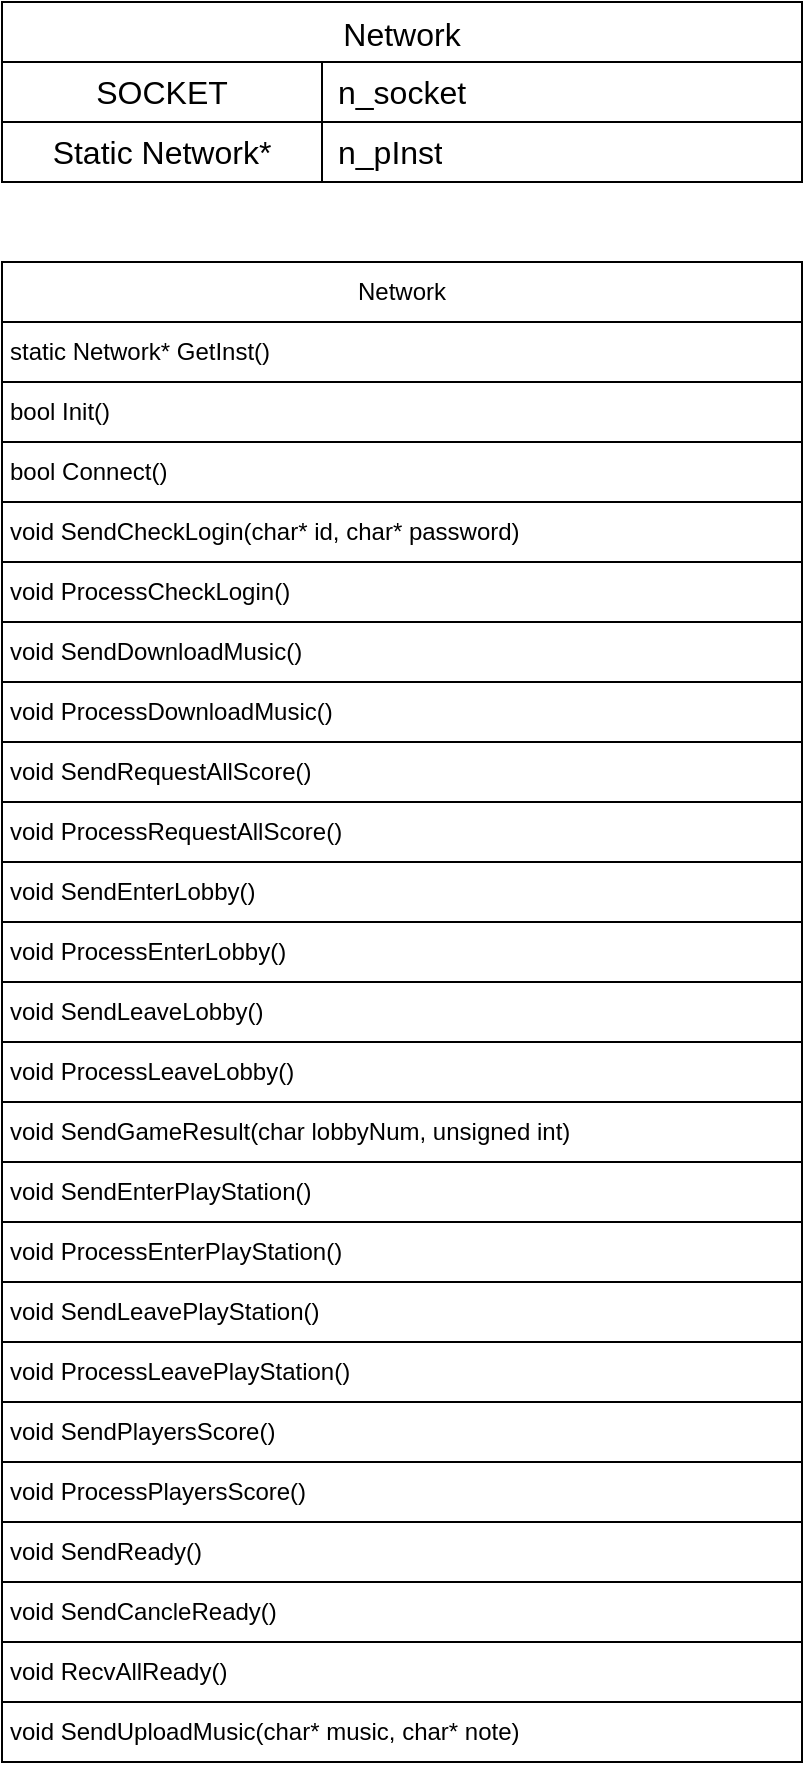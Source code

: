 <mxfile version="24.8.2">
  <diagram id="fXpOYurIsyCUUCbr5uQu" name="페이지-1">
    <mxGraphModel dx="1674" dy="796" grid="1" gridSize="10" guides="1" tooltips="1" connect="1" arrows="1" fold="1" page="1" pageScale="1" pageWidth="827" pageHeight="1169" math="0" shadow="0">
      <root>
        <mxCell id="0" />
        <mxCell id="1" parent="0" />
        <mxCell id="1D478wwCFwu-YG0-a-V3-2" value="Network" style="swimlane;fontStyle=0;childLayout=stackLayout;horizontal=1;startSize=30;horizontalStack=0;resizeParent=1;resizeParentMax=0;resizeLast=0;collapsible=1;marginBottom=0;whiteSpace=wrap;html=1;" parent="1" vertex="1">
          <mxGeometry x="340" y="340" width="400" height="750" as="geometry" />
        </mxCell>
        <mxCell id="1D478wwCFwu-YG0-a-V3-3" value="static Network* GetInst()" style="text;strokeColor=default;fillColor=none;align=left;verticalAlign=middle;spacingLeft=4;spacingRight=0;overflow=hidden;points=[[0,0.5],[1,0.5]];portConstraint=eastwest;rotatable=0;whiteSpace=wrap;html=1;spacing=0;" parent="1D478wwCFwu-YG0-a-V3-2" vertex="1">
          <mxGeometry y="30" width="400" height="30" as="geometry" />
        </mxCell>
        <mxCell id="1D478wwCFwu-YG0-a-V3-4" value="bool Init()" style="text;strokeColor=default;fillColor=none;align=left;verticalAlign=middle;spacingLeft=4;spacingRight=0;overflow=hidden;points=[[0,0.5],[1,0.5]];portConstraint=eastwest;rotatable=0;whiteSpace=wrap;html=1;spacing=0;" parent="1D478wwCFwu-YG0-a-V3-2" vertex="1">
          <mxGeometry y="60" width="400" height="30" as="geometry" />
        </mxCell>
        <mxCell id="1D478wwCFwu-YG0-a-V3-16" value="bool Connect()" style="text;strokeColor=default;fillColor=none;align=left;verticalAlign=middle;spacingLeft=4;spacingRight=0;overflow=hidden;points=[[0,0.5],[1,0.5]];portConstraint=eastwest;rotatable=0;whiteSpace=wrap;html=1;spacing=0;" parent="1D478wwCFwu-YG0-a-V3-2" vertex="1">
          <mxGeometry y="90" width="400" height="30" as="geometry" />
        </mxCell>
        <mxCell id="f3LzhLtTWlSKDmhymVsS-1" value="void SendCheckLogin(char* id, char* password)&amp;nbsp;" style="text;strokeColor=default;fillColor=none;align=left;verticalAlign=middle;spacingLeft=4;spacingRight=0;overflow=hidden;points=[[0,0.5],[1,0.5]];portConstraint=eastwest;rotatable=0;whiteSpace=wrap;html=1;spacing=0;" vertex="1" parent="1D478wwCFwu-YG0-a-V3-2">
          <mxGeometry y="120" width="400" height="30" as="geometry" />
        </mxCell>
        <mxCell id="f3LzhLtTWlSKDmhymVsS-2" value="void ProcessCheckLogin()" style="text;strokeColor=default;fillColor=none;align=left;verticalAlign=middle;spacingLeft=4;spacingRight=0;overflow=hidden;points=[[0,0.5],[1,0.5]];portConstraint=eastwest;rotatable=0;whiteSpace=wrap;html=1;spacing=0;" vertex="1" parent="1D478wwCFwu-YG0-a-V3-2">
          <mxGeometry y="150" width="400" height="30" as="geometry" />
        </mxCell>
        <mxCell id="f3LzhLtTWlSKDmhymVsS-3" value="void SendDownloadMusic()" style="text;strokeColor=default;fillColor=none;align=left;verticalAlign=middle;spacingLeft=4;spacingRight=0;overflow=hidden;points=[[0,0.5],[1,0.5]];portConstraint=eastwest;rotatable=0;whiteSpace=wrap;html=1;spacing=0;" vertex="1" parent="1D478wwCFwu-YG0-a-V3-2">
          <mxGeometry y="180" width="400" height="30" as="geometry" />
        </mxCell>
        <mxCell id="f3LzhLtTWlSKDmhymVsS-4" value="void ProcessDownloadMusic()&amp;nbsp;" style="text;strokeColor=default;fillColor=none;align=left;verticalAlign=middle;spacingLeft=4;spacingRight=0;overflow=hidden;points=[[0,0.5],[1,0.5]];portConstraint=eastwest;rotatable=0;whiteSpace=wrap;html=1;spacing=0;" vertex="1" parent="1D478wwCFwu-YG0-a-V3-2">
          <mxGeometry y="210" width="400" height="30" as="geometry" />
        </mxCell>
        <mxCell id="f3LzhLtTWlSKDmhymVsS-5" value="void SendRequestAllScore()&amp;nbsp;" style="text;strokeColor=default;fillColor=none;align=left;verticalAlign=middle;spacingLeft=4;spacingRight=0;overflow=hidden;points=[[0,0.5],[1,0.5]];portConstraint=eastwest;rotatable=0;whiteSpace=wrap;html=1;spacing=0;" vertex="1" parent="1D478wwCFwu-YG0-a-V3-2">
          <mxGeometry y="240" width="400" height="30" as="geometry" />
        </mxCell>
        <mxCell id="f3LzhLtTWlSKDmhymVsS-6" value="void ProcessRequestAllScore()&amp;nbsp;" style="text;strokeColor=default;fillColor=none;align=left;verticalAlign=middle;spacingLeft=4;spacingRight=0;overflow=hidden;points=[[0,0.5],[1,0.5]];portConstraint=eastwest;rotatable=0;whiteSpace=wrap;html=1;spacing=0;" vertex="1" parent="1D478wwCFwu-YG0-a-V3-2">
          <mxGeometry y="270" width="400" height="30" as="geometry" />
        </mxCell>
        <mxCell id="1D478wwCFwu-YG0-a-V3-17" value="void SendEnterLobby()" style="text;strokeColor=default;fillColor=none;align=left;verticalAlign=middle;spacingLeft=4;spacingRight=0;overflow=hidden;points=[[0,0.5],[1,0.5]];portConstraint=eastwest;rotatable=0;whiteSpace=wrap;html=1;spacing=0;" parent="1D478wwCFwu-YG0-a-V3-2" vertex="1">
          <mxGeometry y="300" width="400" height="30" as="geometry" />
        </mxCell>
        <mxCell id="f3LzhLtTWlSKDmhymVsS-7" value="void ProcessEnterLobby()" style="text;strokeColor=default;fillColor=none;align=left;verticalAlign=middle;spacingLeft=4;spacingRight=0;overflow=hidden;points=[[0,0.5],[1,0.5]];portConstraint=eastwest;rotatable=0;whiteSpace=wrap;html=1;spacing=0;" vertex="1" parent="1D478wwCFwu-YG0-a-V3-2">
          <mxGeometry y="330" width="400" height="30" as="geometry" />
        </mxCell>
        <mxCell id="f3LzhLtTWlSKDmhymVsS-8" value="void SendLeaveLobby()&amp;nbsp;" style="text;strokeColor=default;fillColor=none;align=left;verticalAlign=middle;spacingLeft=4;spacingRight=0;overflow=hidden;points=[[0,0.5],[1,0.5]];portConstraint=eastwest;rotatable=0;whiteSpace=wrap;html=1;spacing=0;" vertex="1" parent="1D478wwCFwu-YG0-a-V3-2">
          <mxGeometry y="360" width="400" height="30" as="geometry" />
        </mxCell>
        <mxCell id="f3LzhLtTWlSKDmhymVsS-9" value="void ProcessLeaveLobby()" style="text;strokeColor=default;fillColor=none;align=left;verticalAlign=middle;spacingLeft=4;spacingRight=0;overflow=hidden;points=[[0,0.5],[1,0.5]];portConstraint=eastwest;rotatable=0;whiteSpace=wrap;html=1;spacing=0;" vertex="1" parent="1D478wwCFwu-YG0-a-V3-2">
          <mxGeometry y="390" width="400" height="30" as="geometry" />
        </mxCell>
        <mxCell id="1D478wwCFwu-YG0-a-V3-19" value="void SendGameResult(char lobbyNum, unsigned int)&amp;nbsp;" style="text;strokeColor=default;fillColor=none;align=left;verticalAlign=middle;spacingLeft=4;spacingRight=0;overflow=hidden;points=[[0,0.5],[1,0.5]];portConstraint=eastwest;rotatable=0;whiteSpace=wrap;html=1;spacing=0;" parent="1D478wwCFwu-YG0-a-V3-2" vertex="1">
          <mxGeometry y="420" width="400" height="30" as="geometry" />
        </mxCell>
        <mxCell id="f3LzhLtTWlSKDmhymVsS-10" value="void SendEnterPlayStation()&amp;nbsp;" style="text;strokeColor=default;fillColor=none;align=left;verticalAlign=middle;spacingLeft=4;spacingRight=0;overflow=hidden;points=[[0,0.5],[1,0.5]];portConstraint=eastwest;rotatable=0;whiteSpace=wrap;html=1;spacing=0;" vertex="1" parent="1D478wwCFwu-YG0-a-V3-2">
          <mxGeometry y="450" width="400" height="30" as="geometry" />
        </mxCell>
        <mxCell id="f3LzhLtTWlSKDmhymVsS-11" value="void ProcessEnterPlayStation()" style="text;strokeColor=default;fillColor=none;align=left;verticalAlign=middle;spacingLeft=4;spacingRight=0;overflow=hidden;points=[[0,0.5],[1,0.5]];portConstraint=eastwest;rotatable=0;whiteSpace=wrap;html=1;spacing=0;" vertex="1" parent="1D478wwCFwu-YG0-a-V3-2">
          <mxGeometry y="480" width="400" height="30" as="geometry" />
        </mxCell>
        <mxCell id="1D478wwCFwu-YG0-a-V3-20" value="void SendLeavePlayStation()" style="text;strokeColor=default;fillColor=none;align=left;verticalAlign=middle;spacingLeft=4;spacingRight=0;overflow=hidden;points=[[0,0.5],[1,0.5]];portConstraint=eastwest;rotatable=0;whiteSpace=wrap;html=1;spacing=0;" parent="1D478wwCFwu-YG0-a-V3-2" vertex="1">
          <mxGeometry y="510" width="400" height="30" as="geometry" />
        </mxCell>
        <mxCell id="f3LzhLtTWlSKDmhymVsS-12" value="void ProcessLeavePlayStation()" style="text;strokeColor=default;fillColor=none;align=left;verticalAlign=middle;spacingLeft=4;spacingRight=0;overflow=hidden;points=[[0,0.5],[1,0.5]];portConstraint=eastwest;rotatable=0;whiteSpace=wrap;html=1;spacing=0;" vertex="1" parent="1D478wwCFwu-YG0-a-V3-2">
          <mxGeometry y="540" width="400" height="30" as="geometry" />
        </mxCell>
        <mxCell id="1D478wwCFwu-YG0-a-V3-21" value="void SendPlayersScore()" style="text;strokeColor=default;fillColor=none;align=left;verticalAlign=middle;spacingLeft=4;spacingRight=0;overflow=hidden;points=[[0,0.5],[1,0.5]];portConstraint=eastwest;rotatable=0;whiteSpace=wrap;html=1;spacing=0;" parent="1D478wwCFwu-YG0-a-V3-2" vertex="1">
          <mxGeometry y="570" width="400" height="30" as="geometry" />
        </mxCell>
        <mxCell id="f3LzhLtTWlSKDmhymVsS-13" value="void ProcessPlayersScore()" style="text;strokeColor=default;fillColor=none;align=left;verticalAlign=middle;spacingLeft=4;spacingRight=0;overflow=hidden;points=[[0,0.5],[1,0.5]];portConstraint=eastwest;rotatable=0;whiteSpace=wrap;html=1;spacing=0;" vertex="1" parent="1D478wwCFwu-YG0-a-V3-2">
          <mxGeometry y="600" width="400" height="30" as="geometry" />
        </mxCell>
        <mxCell id="1D478wwCFwu-YG0-a-V3-22" value="void SendReady()" style="text;strokeColor=default;fillColor=none;align=left;verticalAlign=middle;spacingLeft=4;spacingRight=0;overflow=hidden;points=[[0,0.5],[1,0.5]];portConstraint=eastwest;rotatable=0;whiteSpace=wrap;html=1;spacing=0;" parent="1D478wwCFwu-YG0-a-V3-2" vertex="1">
          <mxGeometry y="630" width="400" height="30" as="geometry" />
        </mxCell>
        <mxCell id="f3LzhLtTWlSKDmhymVsS-14" value="void SendCancleReady()" style="text;strokeColor=default;fillColor=none;align=left;verticalAlign=middle;spacingLeft=4;spacingRight=0;overflow=hidden;points=[[0,0.5],[1,0.5]];portConstraint=eastwest;rotatable=0;whiteSpace=wrap;html=1;spacing=0;" vertex="1" parent="1D478wwCFwu-YG0-a-V3-2">
          <mxGeometry y="660" width="400" height="30" as="geometry" />
        </mxCell>
        <mxCell id="f3LzhLtTWlSKDmhymVsS-15" value="void RecvAllReady()" style="text;strokeColor=default;fillColor=none;align=left;verticalAlign=middle;spacingLeft=4;spacingRight=0;overflow=hidden;points=[[0,0.5],[1,0.5]];portConstraint=eastwest;rotatable=0;whiteSpace=wrap;html=1;spacing=0;" vertex="1" parent="1D478wwCFwu-YG0-a-V3-2">
          <mxGeometry y="690" width="400" height="30" as="geometry" />
        </mxCell>
        <mxCell id="f3LzhLtTWlSKDmhymVsS-16" value="void SendUploadMusic(char* music, char* note)&amp;nbsp;" style="text;strokeColor=default;fillColor=none;align=left;verticalAlign=middle;spacingLeft=4;spacingRight=0;overflow=hidden;points=[[0,0.5],[1,0.5]];portConstraint=eastwest;rotatable=0;whiteSpace=wrap;html=1;spacing=0;" vertex="1" parent="1D478wwCFwu-YG0-a-V3-2">
          <mxGeometry y="720" width="400" height="30" as="geometry" />
        </mxCell>
        <mxCell id="1D478wwCFwu-YG0-a-V3-6" value="Network" style="shape=table;startSize=30;container=1;collapsible=0;childLayout=tableLayout;fixedRows=1;rowLines=1;fontStyle=0;strokeColor=default;fontSize=16;" parent="1" vertex="1">
          <mxGeometry x="340" y="210" width="400" height="90" as="geometry" />
        </mxCell>
        <mxCell id="1D478wwCFwu-YG0-a-V3-7" value="" style="shape=tableRow;horizontal=0;startSize=0;swimlaneHead=0;swimlaneBody=0;top=0;left=0;bottom=0;right=0;collapsible=0;dropTarget=0;fillColor=none;points=[[0,0.5],[1,0.5]];portConstraint=eastwest;strokeColor=inherit;fontSize=16;" parent="1D478wwCFwu-YG0-a-V3-6" vertex="1">
          <mxGeometry y="30" width="400" height="30" as="geometry" />
        </mxCell>
        <mxCell id="1D478wwCFwu-YG0-a-V3-8" value="SOCKET" style="shape=partialRectangle;html=1;whiteSpace=wrap;connectable=0;fillColor=none;top=0;left=0;bottom=0;right=0;overflow=hidden;pointerEvents=1;strokeColor=default;fontSize=16;" parent="1D478wwCFwu-YG0-a-V3-7" vertex="1">
          <mxGeometry width="160" height="30" as="geometry">
            <mxRectangle width="160" height="30" as="alternateBounds" />
          </mxGeometry>
        </mxCell>
        <mxCell id="1D478wwCFwu-YG0-a-V3-9" value="n_socket" style="shape=partialRectangle;html=1;whiteSpace=wrap;connectable=0;fillColor=none;top=0;left=0;bottom=0;right=0;align=left;spacingLeft=6;overflow=hidden;strokeColor=default;fontSize=16;" parent="1D478wwCFwu-YG0-a-V3-7" vertex="1">
          <mxGeometry x="160" width="240" height="30" as="geometry">
            <mxRectangle width="240" height="30" as="alternateBounds" />
          </mxGeometry>
        </mxCell>
        <mxCell id="1D478wwCFwu-YG0-a-V3-10" value="" style="shape=tableRow;horizontal=0;startSize=0;swimlaneHead=0;swimlaneBody=0;top=0;left=0;bottom=0;right=0;collapsible=0;dropTarget=0;fillColor=none;points=[[0,0.5],[1,0.5]];portConstraint=eastwest;strokeColor=inherit;fontSize=16;" parent="1D478wwCFwu-YG0-a-V3-6" vertex="1">
          <mxGeometry y="60" width="400" height="30" as="geometry" />
        </mxCell>
        <mxCell id="1D478wwCFwu-YG0-a-V3-11" value="Static Network*" style="shape=partialRectangle;html=1;whiteSpace=wrap;connectable=0;fillColor=none;top=0;left=0;bottom=0;right=0;overflow=hidden;strokeColor=default;fontSize=16;" parent="1D478wwCFwu-YG0-a-V3-10" vertex="1">
          <mxGeometry width="160" height="30" as="geometry">
            <mxRectangle width="160" height="30" as="alternateBounds" />
          </mxGeometry>
        </mxCell>
        <mxCell id="1D478wwCFwu-YG0-a-V3-12" value="n_pInst" style="shape=partialRectangle;html=1;whiteSpace=wrap;connectable=0;fillColor=none;top=0;left=0;bottom=0;right=0;align=left;spacingLeft=6;overflow=hidden;strokeColor=default;fontSize=16;" parent="1D478wwCFwu-YG0-a-V3-10" vertex="1">
          <mxGeometry x="160" width="240" height="30" as="geometry">
            <mxRectangle width="240" height="30" as="alternateBounds" />
          </mxGeometry>
        </mxCell>
      </root>
    </mxGraphModel>
  </diagram>
</mxfile>
